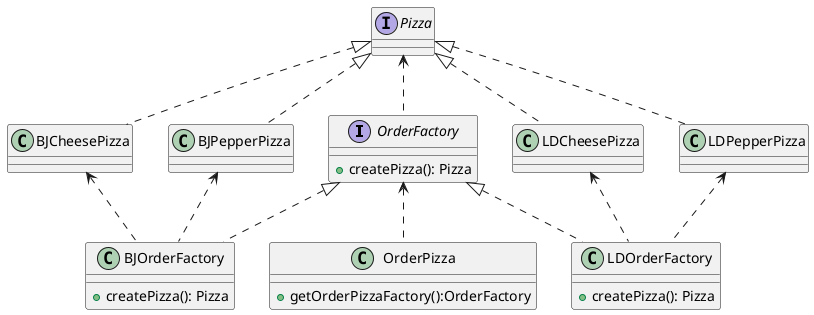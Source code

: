@startuml

interface OrderFactory
class BJOrderFactory
class LDOrderFactory
class OrderPizza

interface Pizza
class BJCheesePizza
class BJPepperPizza
class LDCheesePizza
class LDPepperPizza

OrderFactory : +createPizza(): Pizza
BJOrderFactory : +createPizza(): Pizza
LDOrderFactory : +createPizza(): Pizza
OrderPizza : +getOrderPizzaFactory():OrderFactory


Pizza <|.. BJCheesePizza
Pizza <|.. BJPepperPizza
Pizza <|.. LDCheesePizza
Pizza <|.. LDPepperPizza

OrderFactory <|.. BJOrderFactory
OrderFactory <|.. LDOrderFactory

BJCheesePizza <.. BJOrderFactory
BJPepperPizza <.. BJOrderFactory
LDCheesePizza <.. LDOrderFactory
LDPepperPizza <.. LDOrderFactory

Pizza <.. OrderFactory
OrderFactory <.. OrderPizza


@enduml